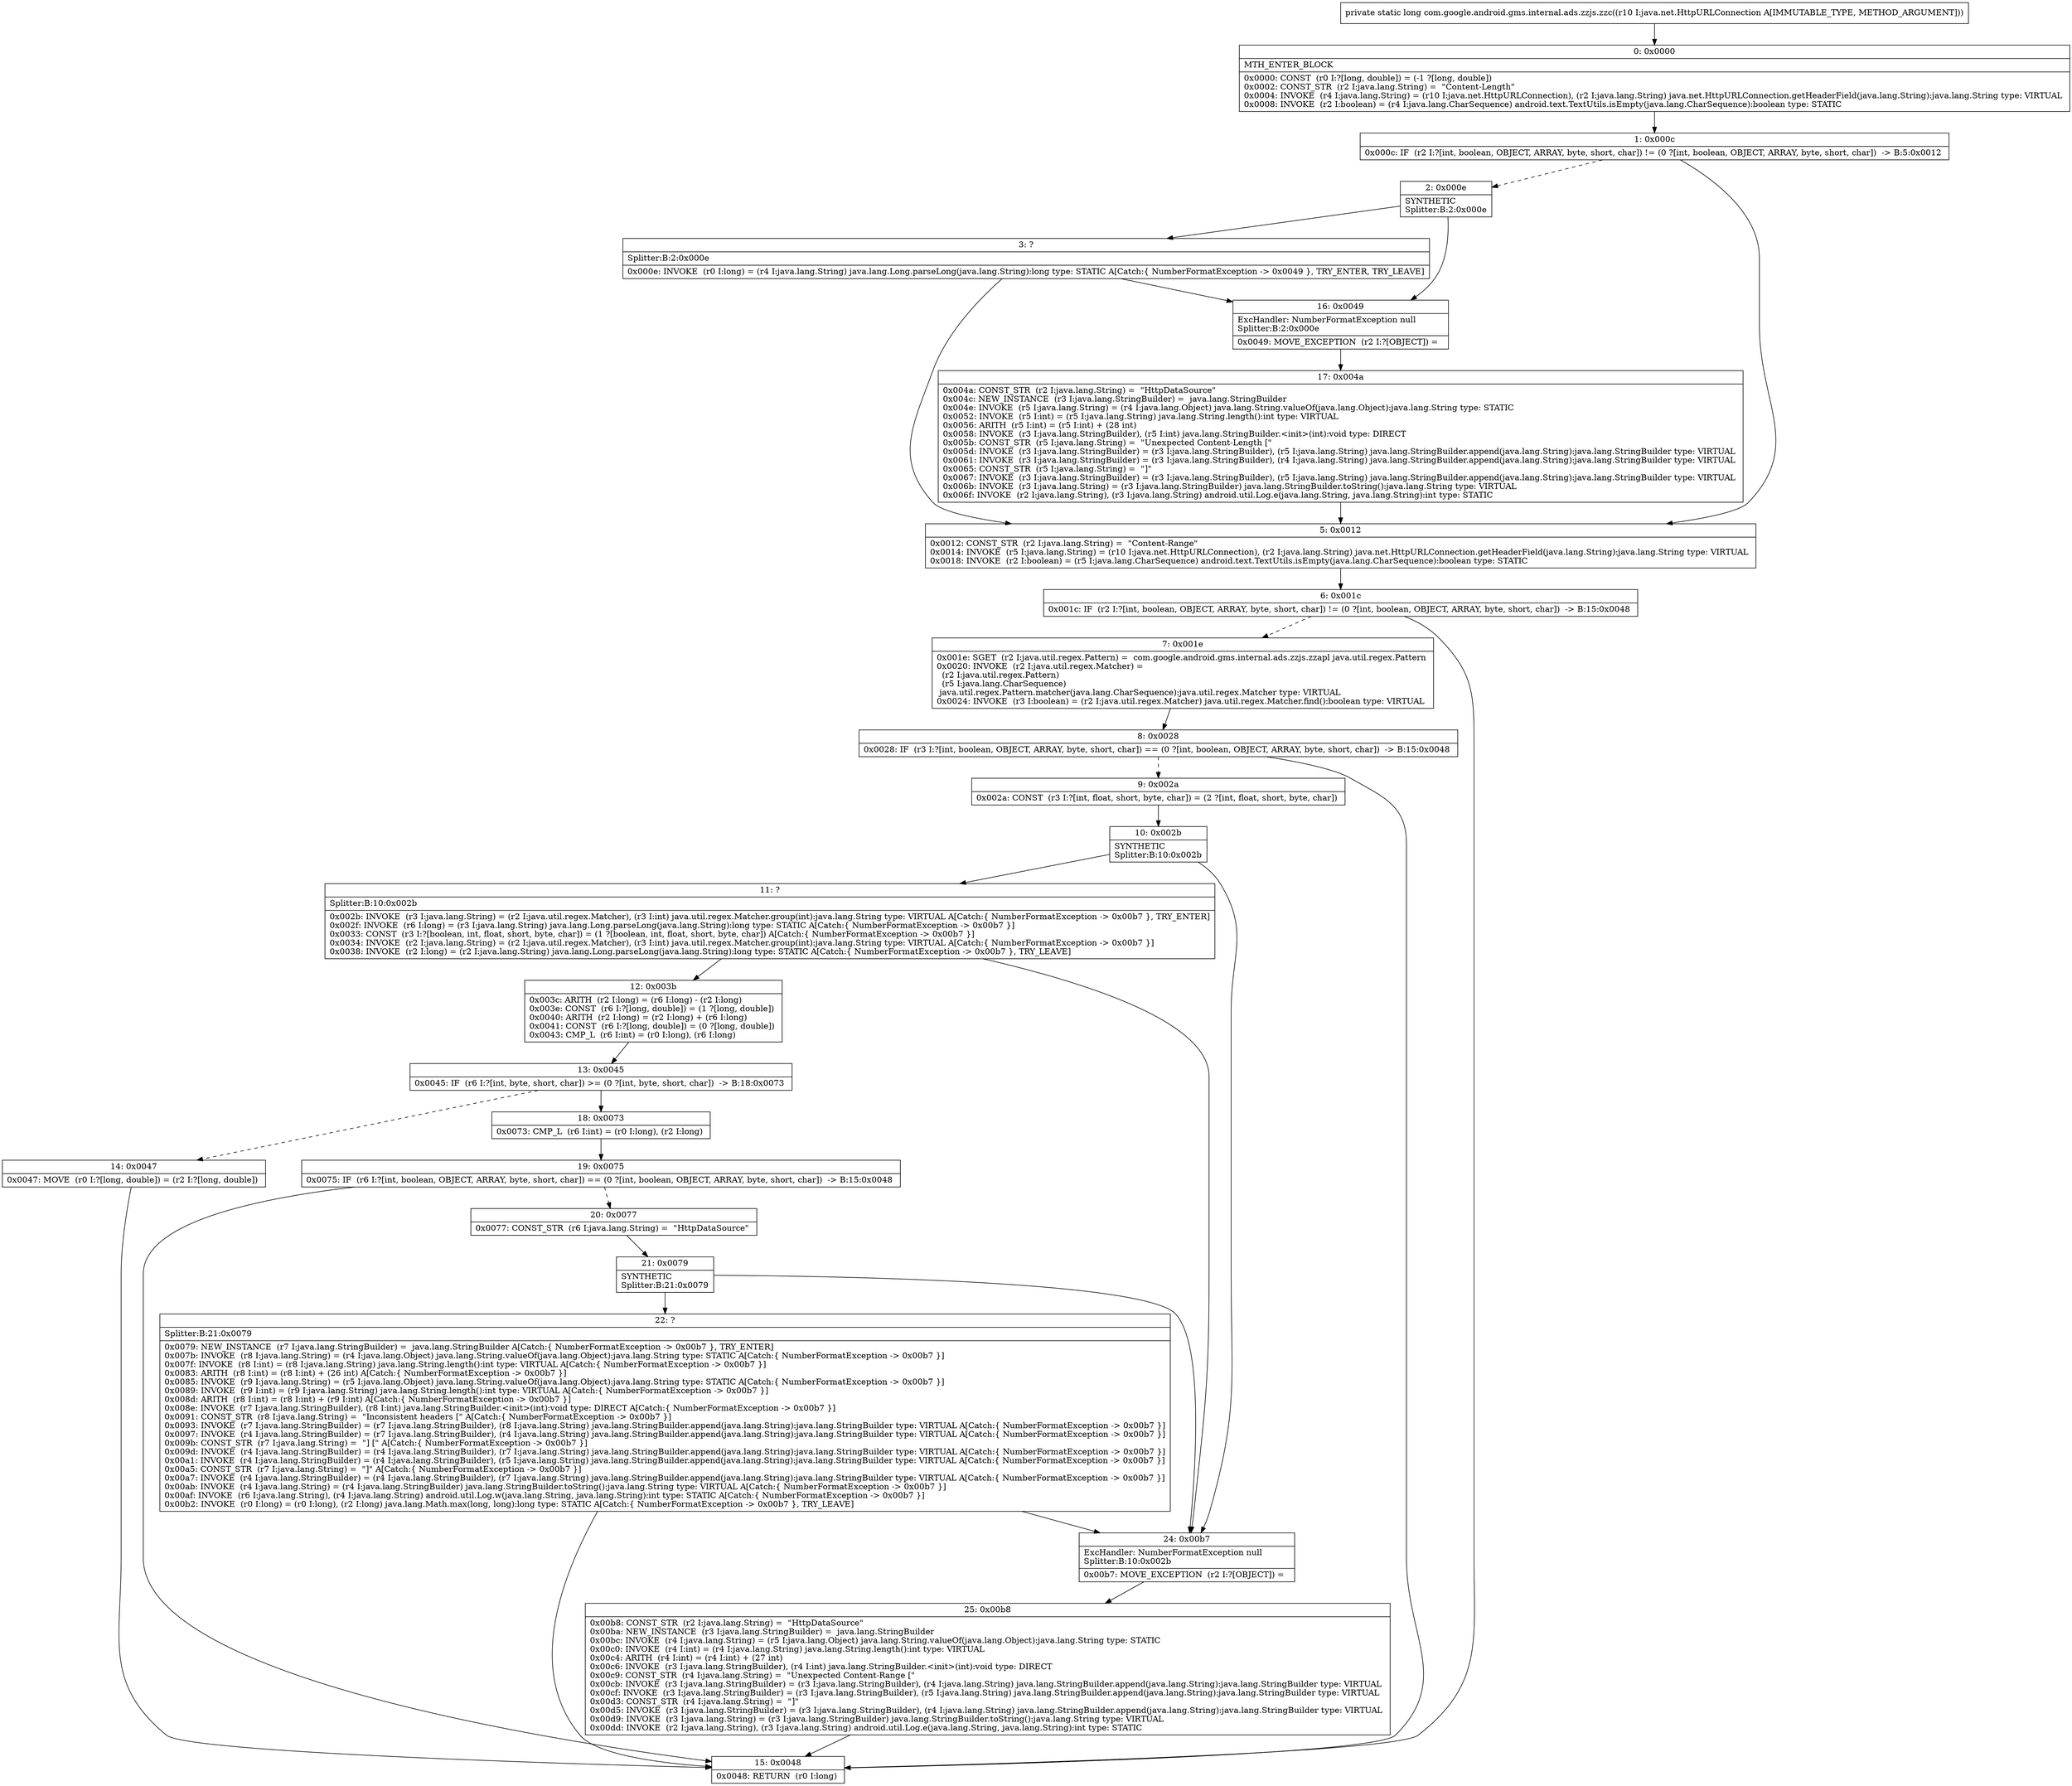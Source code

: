 digraph "CFG forcom.google.android.gms.internal.ads.zzjs.zzc(Ljava\/net\/HttpURLConnection;)J" {
Node_0 [shape=record,label="{0\:\ 0x0000|MTH_ENTER_BLOCK\l|0x0000: CONST  (r0 I:?[long, double]) = (\-1 ?[long, double]) \l0x0002: CONST_STR  (r2 I:java.lang.String) =  \"Content\-Length\" \l0x0004: INVOKE  (r4 I:java.lang.String) = (r10 I:java.net.HttpURLConnection), (r2 I:java.lang.String) java.net.HttpURLConnection.getHeaderField(java.lang.String):java.lang.String type: VIRTUAL \l0x0008: INVOKE  (r2 I:boolean) = (r4 I:java.lang.CharSequence) android.text.TextUtils.isEmpty(java.lang.CharSequence):boolean type: STATIC \l}"];
Node_1 [shape=record,label="{1\:\ 0x000c|0x000c: IF  (r2 I:?[int, boolean, OBJECT, ARRAY, byte, short, char]) != (0 ?[int, boolean, OBJECT, ARRAY, byte, short, char])  \-\> B:5:0x0012 \l}"];
Node_2 [shape=record,label="{2\:\ 0x000e|SYNTHETIC\lSplitter:B:2:0x000e\l}"];
Node_3 [shape=record,label="{3\:\ ?|Splitter:B:2:0x000e\l|0x000e: INVOKE  (r0 I:long) = (r4 I:java.lang.String) java.lang.Long.parseLong(java.lang.String):long type: STATIC A[Catch:\{ NumberFormatException \-\> 0x0049 \}, TRY_ENTER, TRY_LEAVE]\l}"];
Node_5 [shape=record,label="{5\:\ 0x0012|0x0012: CONST_STR  (r2 I:java.lang.String) =  \"Content\-Range\" \l0x0014: INVOKE  (r5 I:java.lang.String) = (r10 I:java.net.HttpURLConnection), (r2 I:java.lang.String) java.net.HttpURLConnection.getHeaderField(java.lang.String):java.lang.String type: VIRTUAL \l0x0018: INVOKE  (r2 I:boolean) = (r5 I:java.lang.CharSequence) android.text.TextUtils.isEmpty(java.lang.CharSequence):boolean type: STATIC \l}"];
Node_6 [shape=record,label="{6\:\ 0x001c|0x001c: IF  (r2 I:?[int, boolean, OBJECT, ARRAY, byte, short, char]) != (0 ?[int, boolean, OBJECT, ARRAY, byte, short, char])  \-\> B:15:0x0048 \l}"];
Node_7 [shape=record,label="{7\:\ 0x001e|0x001e: SGET  (r2 I:java.util.regex.Pattern) =  com.google.android.gms.internal.ads.zzjs.zzapl java.util.regex.Pattern \l0x0020: INVOKE  (r2 I:java.util.regex.Matcher) = \l  (r2 I:java.util.regex.Pattern)\l  (r5 I:java.lang.CharSequence)\l java.util.regex.Pattern.matcher(java.lang.CharSequence):java.util.regex.Matcher type: VIRTUAL \l0x0024: INVOKE  (r3 I:boolean) = (r2 I:java.util.regex.Matcher) java.util.regex.Matcher.find():boolean type: VIRTUAL \l}"];
Node_8 [shape=record,label="{8\:\ 0x0028|0x0028: IF  (r3 I:?[int, boolean, OBJECT, ARRAY, byte, short, char]) == (0 ?[int, boolean, OBJECT, ARRAY, byte, short, char])  \-\> B:15:0x0048 \l}"];
Node_9 [shape=record,label="{9\:\ 0x002a|0x002a: CONST  (r3 I:?[int, float, short, byte, char]) = (2 ?[int, float, short, byte, char]) \l}"];
Node_10 [shape=record,label="{10\:\ 0x002b|SYNTHETIC\lSplitter:B:10:0x002b\l}"];
Node_11 [shape=record,label="{11\:\ ?|Splitter:B:10:0x002b\l|0x002b: INVOKE  (r3 I:java.lang.String) = (r2 I:java.util.regex.Matcher), (r3 I:int) java.util.regex.Matcher.group(int):java.lang.String type: VIRTUAL A[Catch:\{ NumberFormatException \-\> 0x00b7 \}, TRY_ENTER]\l0x002f: INVOKE  (r6 I:long) = (r3 I:java.lang.String) java.lang.Long.parseLong(java.lang.String):long type: STATIC A[Catch:\{ NumberFormatException \-\> 0x00b7 \}]\l0x0033: CONST  (r3 I:?[boolean, int, float, short, byte, char]) = (1 ?[boolean, int, float, short, byte, char]) A[Catch:\{ NumberFormatException \-\> 0x00b7 \}]\l0x0034: INVOKE  (r2 I:java.lang.String) = (r2 I:java.util.regex.Matcher), (r3 I:int) java.util.regex.Matcher.group(int):java.lang.String type: VIRTUAL A[Catch:\{ NumberFormatException \-\> 0x00b7 \}]\l0x0038: INVOKE  (r2 I:long) = (r2 I:java.lang.String) java.lang.Long.parseLong(java.lang.String):long type: STATIC A[Catch:\{ NumberFormatException \-\> 0x00b7 \}, TRY_LEAVE]\l}"];
Node_12 [shape=record,label="{12\:\ 0x003b|0x003c: ARITH  (r2 I:long) = (r6 I:long) \- (r2 I:long) \l0x003e: CONST  (r6 I:?[long, double]) = (1 ?[long, double]) \l0x0040: ARITH  (r2 I:long) = (r2 I:long) + (r6 I:long) \l0x0041: CONST  (r6 I:?[long, double]) = (0 ?[long, double]) \l0x0043: CMP_L  (r6 I:int) = (r0 I:long), (r6 I:long) \l}"];
Node_13 [shape=record,label="{13\:\ 0x0045|0x0045: IF  (r6 I:?[int, byte, short, char]) \>= (0 ?[int, byte, short, char])  \-\> B:18:0x0073 \l}"];
Node_14 [shape=record,label="{14\:\ 0x0047|0x0047: MOVE  (r0 I:?[long, double]) = (r2 I:?[long, double]) \l}"];
Node_15 [shape=record,label="{15\:\ 0x0048|0x0048: RETURN  (r0 I:long) \l}"];
Node_16 [shape=record,label="{16\:\ 0x0049|ExcHandler: NumberFormatException null\lSplitter:B:2:0x000e\l|0x0049: MOVE_EXCEPTION  (r2 I:?[OBJECT]) =  \l}"];
Node_17 [shape=record,label="{17\:\ 0x004a|0x004a: CONST_STR  (r2 I:java.lang.String) =  \"HttpDataSource\" \l0x004c: NEW_INSTANCE  (r3 I:java.lang.StringBuilder) =  java.lang.StringBuilder \l0x004e: INVOKE  (r5 I:java.lang.String) = (r4 I:java.lang.Object) java.lang.String.valueOf(java.lang.Object):java.lang.String type: STATIC \l0x0052: INVOKE  (r5 I:int) = (r5 I:java.lang.String) java.lang.String.length():int type: VIRTUAL \l0x0056: ARITH  (r5 I:int) = (r5 I:int) + (28 int) \l0x0058: INVOKE  (r3 I:java.lang.StringBuilder), (r5 I:int) java.lang.StringBuilder.\<init\>(int):void type: DIRECT \l0x005b: CONST_STR  (r5 I:java.lang.String) =  \"Unexpected Content\-Length [\" \l0x005d: INVOKE  (r3 I:java.lang.StringBuilder) = (r3 I:java.lang.StringBuilder), (r5 I:java.lang.String) java.lang.StringBuilder.append(java.lang.String):java.lang.StringBuilder type: VIRTUAL \l0x0061: INVOKE  (r3 I:java.lang.StringBuilder) = (r3 I:java.lang.StringBuilder), (r4 I:java.lang.String) java.lang.StringBuilder.append(java.lang.String):java.lang.StringBuilder type: VIRTUAL \l0x0065: CONST_STR  (r5 I:java.lang.String) =  \"]\" \l0x0067: INVOKE  (r3 I:java.lang.StringBuilder) = (r3 I:java.lang.StringBuilder), (r5 I:java.lang.String) java.lang.StringBuilder.append(java.lang.String):java.lang.StringBuilder type: VIRTUAL \l0x006b: INVOKE  (r3 I:java.lang.String) = (r3 I:java.lang.StringBuilder) java.lang.StringBuilder.toString():java.lang.String type: VIRTUAL \l0x006f: INVOKE  (r2 I:java.lang.String), (r3 I:java.lang.String) android.util.Log.e(java.lang.String, java.lang.String):int type: STATIC \l}"];
Node_18 [shape=record,label="{18\:\ 0x0073|0x0073: CMP_L  (r6 I:int) = (r0 I:long), (r2 I:long) \l}"];
Node_19 [shape=record,label="{19\:\ 0x0075|0x0075: IF  (r6 I:?[int, boolean, OBJECT, ARRAY, byte, short, char]) == (0 ?[int, boolean, OBJECT, ARRAY, byte, short, char])  \-\> B:15:0x0048 \l}"];
Node_20 [shape=record,label="{20\:\ 0x0077|0x0077: CONST_STR  (r6 I:java.lang.String) =  \"HttpDataSource\" \l}"];
Node_21 [shape=record,label="{21\:\ 0x0079|SYNTHETIC\lSplitter:B:21:0x0079\l}"];
Node_22 [shape=record,label="{22\:\ ?|Splitter:B:21:0x0079\l|0x0079: NEW_INSTANCE  (r7 I:java.lang.StringBuilder) =  java.lang.StringBuilder A[Catch:\{ NumberFormatException \-\> 0x00b7 \}, TRY_ENTER]\l0x007b: INVOKE  (r8 I:java.lang.String) = (r4 I:java.lang.Object) java.lang.String.valueOf(java.lang.Object):java.lang.String type: STATIC A[Catch:\{ NumberFormatException \-\> 0x00b7 \}]\l0x007f: INVOKE  (r8 I:int) = (r8 I:java.lang.String) java.lang.String.length():int type: VIRTUAL A[Catch:\{ NumberFormatException \-\> 0x00b7 \}]\l0x0083: ARITH  (r8 I:int) = (r8 I:int) + (26 int) A[Catch:\{ NumberFormatException \-\> 0x00b7 \}]\l0x0085: INVOKE  (r9 I:java.lang.String) = (r5 I:java.lang.Object) java.lang.String.valueOf(java.lang.Object):java.lang.String type: STATIC A[Catch:\{ NumberFormatException \-\> 0x00b7 \}]\l0x0089: INVOKE  (r9 I:int) = (r9 I:java.lang.String) java.lang.String.length():int type: VIRTUAL A[Catch:\{ NumberFormatException \-\> 0x00b7 \}]\l0x008d: ARITH  (r8 I:int) = (r8 I:int) + (r9 I:int) A[Catch:\{ NumberFormatException \-\> 0x00b7 \}]\l0x008e: INVOKE  (r7 I:java.lang.StringBuilder), (r8 I:int) java.lang.StringBuilder.\<init\>(int):void type: DIRECT A[Catch:\{ NumberFormatException \-\> 0x00b7 \}]\l0x0091: CONST_STR  (r8 I:java.lang.String) =  \"Inconsistent headers [\" A[Catch:\{ NumberFormatException \-\> 0x00b7 \}]\l0x0093: INVOKE  (r7 I:java.lang.StringBuilder) = (r7 I:java.lang.StringBuilder), (r8 I:java.lang.String) java.lang.StringBuilder.append(java.lang.String):java.lang.StringBuilder type: VIRTUAL A[Catch:\{ NumberFormatException \-\> 0x00b7 \}]\l0x0097: INVOKE  (r4 I:java.lang.StringBuilder) = (r7 I:java.lang.StringBuilder), (r4 I:java.lang.String) java.lang.StringBuilder.append(java.lang.String):java.lang.StringBuilder type: VIRTUAL A[Catch:\{ NumberFormatException \-\> 0x00b7 \}]\l0x009b: CONST_STR  (r7 I:java.lang.String) =  \"] [\" A[Catch:\{ NumberFormatException \-\> 0x00b7 \}]\l0x009d: INVOKE  (r4 I:java.lang.StringBuilder) = (r4 I:java.lang.StringBuilder), (r7 I:java.lang.String) java.lang.StringBuilder.append(java.lang.String):java.lang.StringBuilder type: VIRTUAL A[Catch:\{ NumberFormatException \-\> 0x00b7 \}]\l0x00a1: INVOKE  (r4 I:java.lang.StringBuilder) = (r4 I:java.lang.StringBuilder), (r5 I:java.lang.String) java.lang.StringBuilder.append(java.lang.String):java.lang.StringBuilder type: VIRTUAL A[Catch:\{ NumberFormatException \-\> 0x00b7 \}]\l0x00a5: CONST_STR  (r7 I:java.lang.String) =  \"]\" A[Catch:\{ NumberFormatException \-\> 0x00b7 \}]\l0x00a7: INVOKE  (r4 I:java.lang.StringBuilder) = (r4 I:java.lang.StringBuilder), (r7 I:java.lang.String) java.lang.StringBuilder.append(java.lang.String):java.lang.StringBuilder type: VIRTUAL A[Catch:\{ NumberFormatException \-\> 0x00b7 \}]\l0x00ab: INVOKE  (r4 I:java.lang.String) = (r4 I:java.lang.StringBuilder) java.lang.StringBuilder.toString():java.lang.String type: VIRTUAL A[Catch:\{ NumberFormatException \-\> 0x00b7 \}]\l0x00af: INVOKE  (r6 I:java.lang.String), (r4 I:java.lang.String) android.util.Log.w(java.lang.String, java.lang.String):int type: STATIC A[Catch:\{ NumberFormatException \-\> 0x00b7 \}]\l0x00b2: INVOKE  (r0 I:long) = (r0 I:long), (r2 I:long) java.lang.Math.max(long, long):long type: STATIC A[Catch:\{ NumberFormatException \-\> 0x00b7 \}, TRY_LEAVE]\l}"];
Node_24 [shape=record,label="{24\:\ 0x00b7|ExcHandler: NumberFormatException null\lSplitter:B:10:0x002b\l|0x00b7: MOVE_EXCEPTION  (r2 I:?[OBJECT]) =  \l}"];
Node_25 [shape=record,label="{25\:\ 0x00b8|0x00b8: CONST_STR  (r2 I:java.lang.String) =  \"HttpDataSource\" \l0x00ba: NEW_INSTANCE  (r3 I:java.lang.StringBuilder) =  java.lang.StringBuilder \l0x00bc: INVOKE  (r4 I:java.lang.String) = (r5 I:java.lang.Object) java.lang.String.valueOf(java.lang.Object):java.lang.String type: STATIC \l0x00c0: INVOKE  (r4 I:int) = (r4 I:java.lang.String) java.lang.String.length():int type: VIRTUAL \l0x00c4: ARITH  (r4 I:int) = (r4 I:int) + (27 int) \l0x00c6: INVOKE  (r3 I:java.lang.StringBuilder), (r4 I:int) java.lang.StringBuilder.\<init\>(int):void type: DIRECT \l0x00c9: CONST_STR  (r4 I:java.lang.String) =  \"Unexpected Content\-Range [\" \l0x00cb: INVOKE  (r3 I:java.lang.StringBuilder) = (r3 I:java.lang.StringBuilder), (r4 I:java.lang.String) java.lang.StringBuilder.append(java.lang.String):java.lang.StringBuilder type: VIRTUAL \l0x00cf: INVOKE  (r3 I:java.lang.StringBuilder) = (r3 I:java.lang.StringBuilder), (r5 I:java.lang.String) java.lang.StringBuilder.append(java.lang.String):java.lang.StringBuilder type: VIRTUAL \l0x00d3: CONST_STR  (r4 I:java.lang.String) =  \"]\" \l0x00d5: INVOKE  (r3 I:java.lang.StringBuilder) = (r3 I:java.lang.StringBuilder), (r4 I:java.lang.String) java.lang.StringBuilder.append(java.lang.String):java.lang.StringBuilder type: VIRTUAL \l0x00d9: INVOKE  (r3 I:java.lang.String) = (r3 I:java.lang.StringBuilder) java.lang.StringBuilder.toString():java.lang.String type: VIRTUAL \l0x00dd: INVOKE  (r2 I:java.lang.String), (r3 I:java.lang.String) android.util.Log.e(java.lang.String, java.lang.String):int type: STATIC \l}"];
MethodNode[shape=record,label="{private static long com.google.android.gms.internal.ads.zzjs.zzc((r10 I:java.net.HttpURLConnection A[IMMUTABLE_TYPE, METHOD_ARGUMENT])) }"];
MethodNode -> Node_0;
Node_0 -> Node_1;
Node_1 -> Node_2[style=dashed];
Node_1 -> Node_5;
Node_2 -> Node_3;
Node_2 -> Node_16;
Node_3 -> Node_16;
Node_3 -> Node_5;
Node_5 -> Node_6;
Node_6 -> Node_7[style=dashed];
Node_6 -> Node_15;
Node_7 -> Node_8;
Node_8 -> Node_9[style=dashed];
Node_8 -> Node_15;
Node_9 -> Node_10;
Node_10 -> Node_11;
Node_10 -> Node_24;
Node_11 -> Node_12;
Node_11 -> Node_24;
Node_12 -> Node_13;
Node_13 -> Node_14[style=dashed];
Node_13 -> Node_18;
Node_14 -> Node_15;
Node_16 -> Node_17;
Node_17 -> Node_5;
Node_18 -> Node_19;
Node_19 -> Node_15;
Node_19 -> Node_20[style=dashed];
Node_20 -> Node_21;
Node_21 -> Node_22;
Node_21 -> Node_24;
Node_22 -> Node_24;
Node_22 -> Node_15;
Node_24 -> Node_25;
Node_25 -> Node_15;
}

